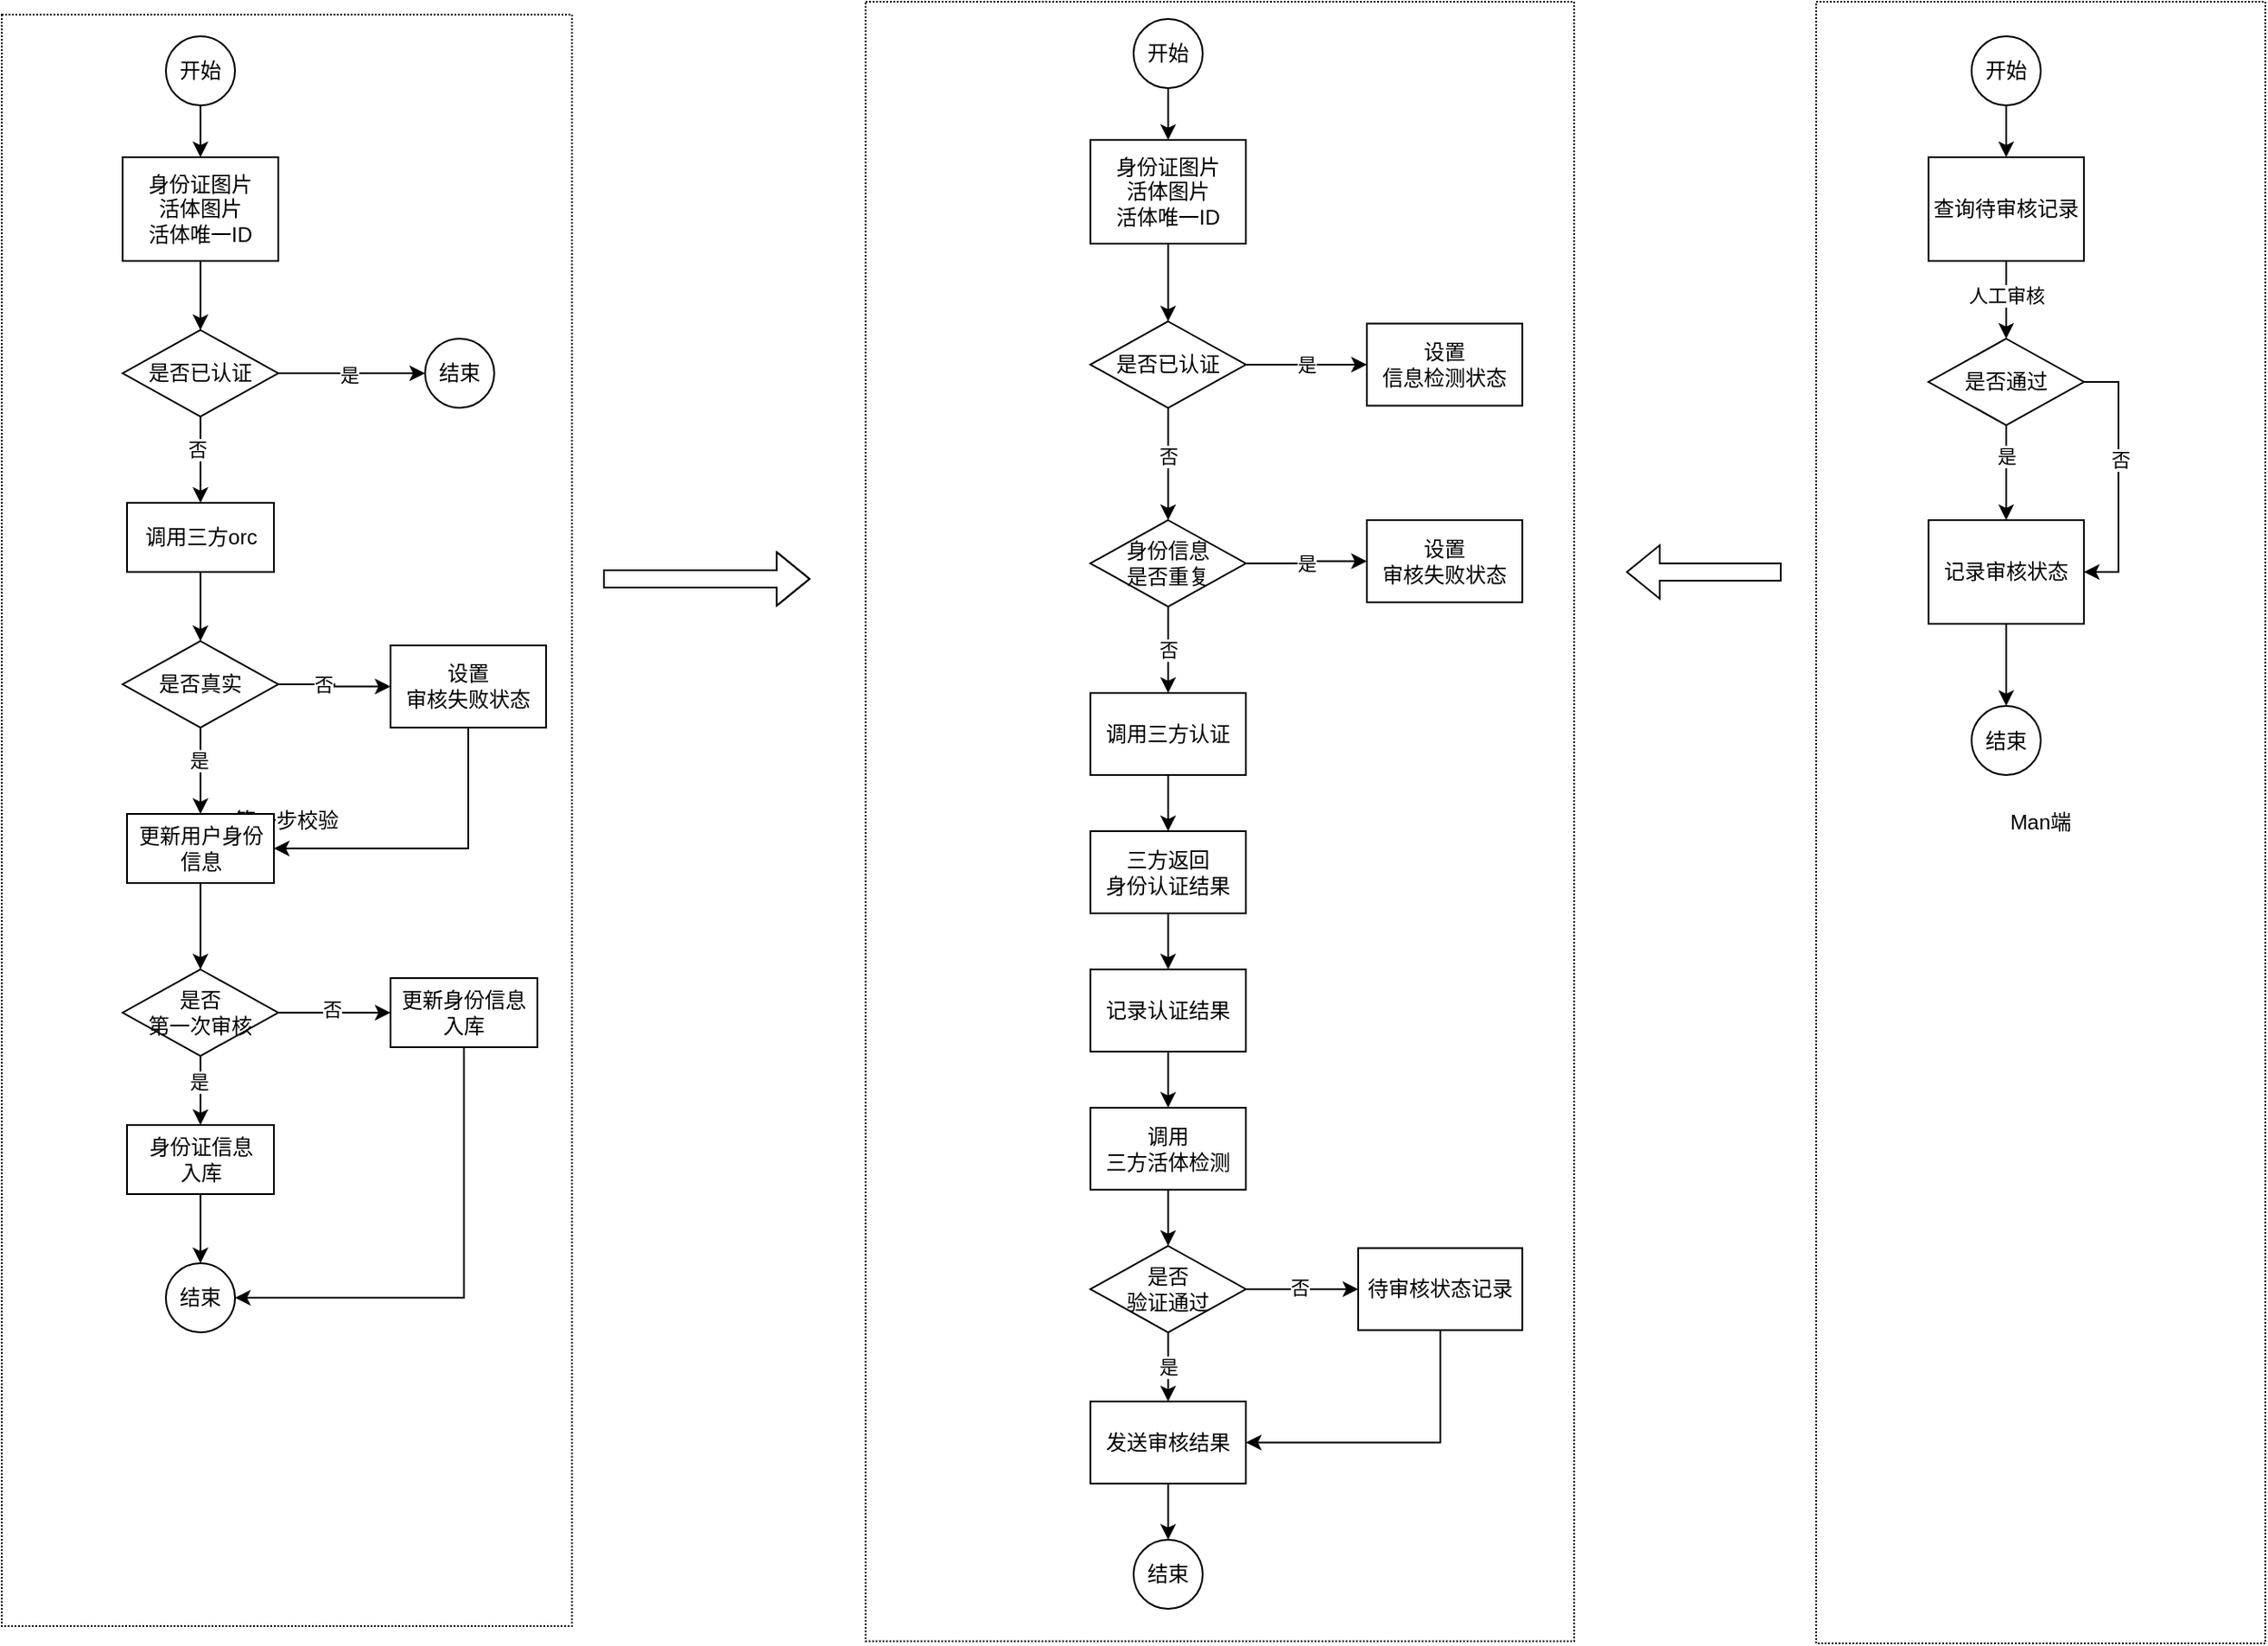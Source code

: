 <mxfile version="16.4.6" type="github">
  <diagram id="C5RBs43oDa-KdzZeNtuy" name="Page-1">
    <mxGraphModel dx="946" dy="604" grid="1" gridSize="10" guides="1" tooltips="1" connect="1" arrows="1" fold="1" page="1" pageScale="1" pageWidth="827" pageHeight="1169" math="0" shadow="0">
      <root>
        <mxCell id="WIyWlLk6GJQsqaUBKTNV-0" />
        <mxCell id="WIyWlLk6GJQsqaUBKTNV-1" parent="WIyWlLk6GJQsqaUBKTNV-0" />
        <mxCell id="tTdWva7OF1blu8iLClOX-86" value="Man端" style="rounded=0;whiteSpace=wrap;html=1;dashed=1;dashPattern=1 1;" vertex="1" parent="WIyWlLk6GJQsqaUBKTNV-1">
          <mxGeometry x="1080" y="10" width="260" height="950" as="geometry" />
        </mxCell>
        <mxCell id="tTdWva7OF1blu8iLClOX-85" value="" style="rounded=0;whiteSpace=wrap;html=1;dashed=1;dashPattern=1 1;" vertex="1" parent="WIyWlLk6GJQsqaUBKTNV-1">
          <mxGeometry x="530" y="10" width="410" height="948.75" as="geometry" />
        </mxCell>
        <mxCell id="tTdWva7OF1blu8iLClOX-84" value="第一步校验" style="rounded=0;whiteSpace=wrap;html=1;dashed=1;dashPattern=1 1;" vertex="1" parent="WIyWlLk6GJQsqaUBKTNV-1">
          <mxGeometry x="30" y="17.5" width="330" height="932.5" as="geometry" />
        </mxCell>
        <mxCell id="tTdWva7OF1blu8iLClOX-15" style="edgeStyle=orthogonalEdgeStyle;rounded=0;orthogonalLoop=1;jettySize=auto;html=1;exitX=0.5;exitY=1;exitDx=0;exitDy=0;entryX=0.5;entryY=0;entryDx=0;entryDy=0;" edge="1" parent="WIyWlLk6GJQsqaUBKTNV-1" source="tTdWva7OF1blu8iLClOX-0" target="tTdWva7OF1blu8iLClOX-1">
          <mxGeometry relative="1" as="geometry" />
        </mxCell>
        <mxCell id="tTdWva7OF1blu8iLClOX-0" value="开始" style="ellipse;whiteSpace=wrap;html=1;aspect=fixed;" vertex="1" parent="WIyWlLk6GJQsqaUBKTNV-1">
          <mxGeometry x="125" y="30" width="40" height="40" as="geometry" />
        </mxCell>
        <mxCell id="tTdWva7OF1blu8iLClOX-16" style="edgeStyle=orthogonalEdgeStyle;rounded=0;orthogonalLoop=1;jettySize=auto;html=1;exitX=0.5;exitY=1;exitDx=0;exitDy=0;entryX=0.5;entryY=0;entryDx=0;entryDy=0;" edge="1" parent="WIyWlLk6GJQsqaUBKTNV-1" source="tTdWva7OF1blu8iLClOX-1" target="tTdWva7OF1blu8iLClOX-2">
          <mxGeometry relative="1" as="geometry" />
        </mxCell>
        <mxCell id="tTdWva7OF1blu8iLClOX-1" value="身份证图片&lt;br&gt;活体图片&lt;br&gt;活体唯一ID" style="rounded=0;whiteSpace=wrap;html=1;" vertex="1" parent="WIyWlLk6GJQsqaUBKTNV-1">
          <mxGeometry x="100" y="100" width="90" height="60" as="geometry" />
        </mxCell>
        <mxCell id="tTdWva7OF1blu8iLClOX-17" style="rounded=0;orthogonalLoop=1;jettySize=auto;html=1;exitX=0.5;exitY=1;exitDx=0;exitDy=0;entryX=0.5;entryY=0;entryDx=0;entryDy=0;" edge="1" parent="WIyWlLk6GJQsqaUBKTNV-1" source="tTdWva7OF1blu8iLClOX-2" target="tTdWva7OF1blu8iLClOX-5">
          <mxGeometry relative="1" as="geometry" />
        </mxCell>
        <mxCell id="tTdWva7OF1blu8iLClOX-27" value="否" style="edgeLabel;html=1;align=center;verticalAlign=middle;resizable=0;points=[];" vertex="1" connectable="0" parent="tTdWva7OF1blu8iLClOX-17">
          <mxGeometry x="-0.236" y="-2" relative="1" as="geometry">
            <mxPoint as="offset" />
          </mxGeometry>
        </mxCell>
        <mxCell id="tTdWva7OF1blu8iLClOX-25" style="edgeStyle=orthogonalEdgeStyle;rounded=0;orthogonalLoop=1;jettySize=auto;html=1;exitX=1;exitY=0.5;exitDx=0;exitDy=0;entryX=0;entryY=0.5;entryDx=0;entryDy=0;" edge="1" parent="WIyWlLk6GJQsqaUBKTNV-1" source="tTdWva7OF1blu8iLClOX-2" target="tTdWva7OF1blu8iLClOX-3">
          <mxGeometry relative="1" as="geometry" />
        </mxCell>
        <mxCell id="tTdWva7OF1blu8iLClOX-26" value="是" style="edgeLabel;html=1;align=center;verticalAlign=middle;resizable=0;points=[];" vertex="1" connectable="0" parent="tTdWva7OF1blu8iLClOX-25">
          <mxGeometry x="-0.035" y="-1" relative="1" as="geometry">
            <mxPoint as="offset" />
          </mxGeometry>
        </mxCell>
        <mxCell id="tTdWva7OF1blu8iLClOX-2" value="是否已认证" style="rhombus;whiteSpace=wrap;html=1;" vertex="1" parent="WIyWlLk6GJQsqaUBKTNV-1">
          <mxGeometry x="100" y="200" width="90" height="50" as="geometry" />
        </mxCell>
        <mxCell id="tTdWva7OF1blu8iLClOX-3" value="结束" style="ellipse;whiteSpace=wrap;html=1;aspect=fixed;" vertex="1" parent="WIyWlLk6GJQsqaUBKTNV-1">
          <mxGeometry x="275" y="205" width="40" height="40" as="geometry" />
        </mxCell>
        <mxCell id="tTdWva7OF1blu8iLClOX-18" style="rounded=0;orthogonalLoop=1;jettySize=auto;html=1;exitX=0.5;exitY=1;exitDx=0;exitDy=0;entryX=0.5;entryY=0;entryDx=0;entryDy=0;" edge="1" parent="WIyWlLk6GJQsqaUBKTNV-1" source="tTdWva7OF1blu8iLClOX-5" target="tTdWva7OF1blu8iLClOX-6">
          <mxGeometry relative="1" as="geometry" />
        </mxCell>
        <mxCell id="tTdWva7OF1blu8iLClOX-5" value="调用三方orc" style="rounded=0;whiteSpace=wrap;html=1;" vertex="1" parent="WIyWlLk6GJQsqaUBKTNV-1">
          <mxGeometry x="102.5" y="300" width="85" height="40" as="geometry" />
        </mxCell>
        <mxCell id="tTdWva7OF1blu8iLClOX-19" style="edgeStyle=orthogonalEdgeStyle;rounded=0;orthogonalLoop=1;jettySize=auto;html=1;exitX=0.5;exitY=1;exitDx=0;exitDy=0;" edge="1" parent="WIyWlLk6GJQsqaUBKTNV-1" source="tTdWva7OF1blu8iLClOX-6" target="tTdWva7OF1blu8iLClOX-9">
          <mxGeometry relative="1" as="geometry" />
        </mxCell>
        <mxCell id="tTdWva7OF1blu8iLClOX-29" value="是" style="edgeLabel;html=1;align=center;verticalAlign=middle;resizable=0;points=[];" vertex="1" connectable="0" parent="tTdWva7OF1blu8iLClOX-19">
          <mxGeometry x="-0.25" y="-1" relative="1" as="geometry">
            <mxPoint as="offset" />
          </mxGeometry>
        </mxCell>
        <mxCell id="tTdWva7OF1blu8iLClOX-24" style="edgeStyle=orthogonalEdgeStyle;rounded=0;orthogonalLoop=1;jettySize=auto;html=1;exitX=1;exitY=0.5;exitDx=0;exitDy=0;entryX=0;entryY=0.5;entryDx=0;entryDy=0;" edge="1" parent="WIyWlLk6GJQsqaUBKTNV-1" source="tTdWva7OF1blu8iLClOX-6" target="tTdWva7OF1blu8iLClOX-7">
          <mxGeometry relative="1" as="geometry" />
        </mxCell>
        <mxCell id="tTdWva7OF1blu8iLClOX-28" value="否" style="edgeLabel;html=1;align=center;verticalAlign=middle;resizable=0;points=[];" vertex="1" connectable="0" parent="tTdWva7OF1blu8iLClOX-24">
          <mxGeometry x="-0.233" relative="1" as="geometry">
            <mxPoint as="offset" />
          </mxGeometry>
        </mxCell>
        <mxCell id="tTdWva7OF1blu8iLClOX-6" value="是否真实" style="rhombus;whiteSpace=wrap;html=1;" vertex="1" parent="WIyWlLk6GJQsqaUBKTNV-1">
          <mxGeometry x="100" y="380" width="90" height="50" as="geometry" />
        </mxCell>
        <mxCell id="tTdWva7OF1blu8iLClOX-30" style="edgeStyle=orthogonalEdgeStyle;rounded=0;orthogonalLoop=1;jettySize=auto;html=1;exitX=0.5;exitY=1;exitDx=0;exitDy=0;entryX=1;entryY=0.5;entryDx=0;entryDy=0;" edge="1" parent="WIyWlLk6GJQsqaUBKTNV-1" source="tTdWva7OF1blu8iLClOX-7" target="tTdWva7OF1blu8iLClOX-9">
          <mxGeometry relative="1" as="geometry" />
        </mxCell>
        <mxCell id="tTdWva7OF1blu8iLClOX-7" value="设置&lt;br&gt;审核失败状态" style="rounded=0;whiteSpace=wrap;html=1;" vertex="1" parent="WIyWlLk6GJQsqaUBKTNV-1">
          <mxGeometry x="255" y="382.5" width="90" height="47.5" as="geometry" />
        </mxCell>
        <mxCell id="tTdWva7OF1blu8iLClOX-20" style="edgeStyle=orthogonalEdgeStyle;rounded=0;orthogonalLoop=1;jettySize=auto;html=1;exitX=0.5;exitY=1;exitDx=0;exitDy=0;entryX=0.5;entryY=0;entryDx=0;entryDy=0;" edge="1" parent="WIyWlLk6GJQsqaUBKTNV-1" source="tTdWva7OF1blu8iLClOX-9" target="tTdWva7OF1blu8iLClOX-11">
          <mxGeometry relative="1" as="geometry" />
        </mxCell>
        <mxCell id="tTdWva7OF1blu8iLClOX-9" value="更新用户身份信息" style="rounded=0;whiteSpace=wrap;html=1;" vertex="1" parent="WIyWlLk6GJQsqaUBKTNV-1">
          <mxGeometry x="102.5" y="480" width="85" height="40" as="geometry" />
        </mxCell>
        <mxCell id="tTdWva7OF1blu8iLClOX-21" style="edgeStyle=orthogonalEdgeStyle;rounded=0;orthogonalLoop=1;jettySize=auto;html=1;exitX=0.5;exitY=1;exitDx=0;exitDy=0;entryX=0.5;entryY=0;entryDx=0;entryDy=0;" edge="1" parent="WIyWlLk6GJQsqaUBKTNV-1" source="tTdWva7OF1blu8iLClOX-11" target="tTdWva7OF1blu8iLClOX-13">
          <mxGeometry relative="1" as="geometry" />
        </mxCell>
        <mxCell id="tTdWva7OF1blu8iLClOX-33" value="是" style="edgeLabel;html=1;align=center;verticalAlign=middle;resizable=0;points=[];" vertex="1" connectable="0" parent="tTdWva7OF1blu8iLClOX-21">
          <mxGeometry x="-0.25" y="-1" relative="1" as="geometry">
            <mxPoint as="offset" />
          </mxGeometry>
        </mxCell>
        <mxCell id="tTdWva7OF1blu8iLClOX-31" style="edgeStyle=none;rounded=0;orthogonalLoop=1;jettySize=auto;html=1;entryX=0;entryY=0.5;entryDx=0;entryDy=0;" edge="1" parent="WIyWlLk6GJQsqaUBKTNV-1" source="tTdWva7OF1blu8iLClOX-11" target="tTdWva7OF1blu8iLClOX-14">
          <mxGeometry relative="1" as="geometry">
            <mxPoint x="215" y="595" as="targetPoint" />
          </mxGeometry>
        </mxCell>
        <mxCell id="tTdWva7OF1blu8iLClOX-34" value="否" style="edgeLabel;html=1;align=center;verticalAlign=middle;resizable=0;points=[];" vertex="1" connectable="0" parent="tTdWva7OF1blu8iLClOX-31">
          <mxGeometry x="-0.046" y="2" relative="1" as="geometry">
            <mxPoint as="offset" />
          </mxGeometry>
        </mxCell>
        <mxCell id="tTdWva7OF1blu8iLClOX-11" value="是否&lt;br&gt;第一次审核" style="rhombus;whiteSpace=wrap;html=1;" vertex="1" parent="WIyWlLk6GJQsqaUBKTNV-1">
          <mxGeometry x="100" y="570" width="90" height="50" as="geometry" />
        </mxCell>
        <mxCell id="tTdWva7OF1blu8iLClOX-12" value="结束" style="ellipse;whiteSpace=wrap;html=1;aspect=fixed;" vertex="1" parent="WIyWlLk6GJQsqaUBKTNV-1">
          <mxGeometry x="125" y="740" width="40" height="40" as="geometry" />
        </mxCell>
        <mxCell id="tTdWva7OF1blu8iLClOX-22" style="edgeStyle=orthogonalEdgeStyle;rounded=0;orthogonalLoop=1;jettySize=auto;html=1;exitX=0.5;exitY=1;exitDx=0;exitDy=0;entryX=0.5;entryY=0;entryDx=0;entryDy=0;" edge="1" parent="WIyWlLk6GJQsqaUBKTNV-1" source="tTdWva7OF1blu8iLClOX-13" target="tTdWva7OF1blu8iLClOX-12">
          <mxGeometry relative="1" as="geometry" />
        </mxCell>
        <mxCell id="tTdWva7OF1blu8iLClOX-13" value="身份证信息&lt;br&gt;入库" style="rounded=0;whiteSpace=wrap;html=1;" vertex="1" parent="WIyWlLk6GJQsqaUBKTNV-1">
          <mxGeometry x="102.5" y="660" width="85" height="40" as="geometry" />
        </mxCell>
        <mxCell id="tTdWva7OF1blu8iLClOX-32" style="edgeStyle=orthogonalEdgeStyle;rounded=0;orthogonalLoop=1;jettySize=auto;html=1;exitX=0.5;exitY=1;exitDx=0;exitDy=0;entryX=1;entryY=0.5;entryDx=0;entryDy=0;" edge="1" parent="WIyWlLk6GJQsqaUBKTNV-1" source="tTdWva7OF1blu8iLClOX-14" target="tTdWva7OF1blu8iLClOX-12">
          <mxGeometry relative="1" as="geometry" />
        </mxCell>
        <mxCell id="tTdWva7OF1blu8iLClOX-14" value="更新身份信息&lt;br&gt;入库" style="rounded=0;whiteSpace=wrap;html=1;" vertex="1" parent="WIyWlLk6GJQsqaUBKTNV-1">
          <mxGeometry x="255" y="575" width="85" height="40" as="geometry" />
        </mxCell>
        <mxCell id="tTdWva7OF1blu8iLClOX-45" style="edgeStyle=orthogonalEdgeStyle;rounded=0;orthogonalLoop=1;jettySize=auto;html=1;exitX=0.5;exitY=1;exitDx=0;exitDy=0;" edge="1" parent="WIyWlLk6GJQsqaUBKTNV-1" source="tTdWva7OF1blu8iLClOX-35" target="tTdWva7OF1blu8iLClOX-36">
          <mxGeometry relative="1" as="geometry" />
        </mxCell>
        <mxCell id="tTdWva7OF1blu8iLClOX-35" value="开始" style="ellipse;whiteSpace=wrap;html=1;aspect=fixed;" vertex="1" parent="WIyWlLk6GJQsqaUBKTNV-1">
          <mxGeometry x="685" y="20" width="40" height="40" as="geometry" />
        </mxCell>
        <mxCell id="tTdWva7OF1blu8iLClOX-44" style="edgeStyle=orthogonalEdgeStyle;rounded=0;orthogonalLoop=1;jettySize=auto;html=1;exitX=0.5;exitY=1;exitDx=0;exitDy=0;entryX=0.5;entryY=0;entryDx=0;entryDy=0;" edge="1" parent="WIyWlLk6GJQsqaUBKTNV-1" source="tTdWva7OF1blu8iLClOX-36" target="tTdWva7OF1blu8iLClOX-37">
          <mxGeometry relative="1" as="geometry" />
        </mxCell>
        <mxCell id="tTdWva7OF1blu8iLClOX-36" value="身份证图片&lt;br&gt;活体图片&lt;br&gt;活体唯一ID" style="rounded=0;whiteSpace=wrap;html=1;" vertex="1" parent="WIyWlLk6GJQsqaUBKTNV-1">
          <mxGeometry x="660" y="90" width="90" height="60" as="geometry" />
        </mxCell>
        <mxCell id="tTdWva7OF1blu8iLClOX-40" style="edgeStyle=orthogonalEdgeStyle;rounded=0;orthogonalLoop=1;jettySize=auto;html=1;exitX=1;exitY=0.5;exitDx=0;exitDy=0;" edge="1" parent="WIyWlLk6GJQsqaUBKTNV-1" source="tTdWva7OF1blu8iLClOX-37" target="tTdWva7OF1blu8iLClOX-38">
          <mxGeometry relative="1" as="geometry" />
        </mxCell>
        <mxCell id="tTdWva7OF1blu8iLClOX-42" value="是" style="edgeLabel;html=1;align=center;verticalAlign=middle;resizable=0;points=[];" vertex="1" connectable="0" parent="tTdWva7OF1blu8iLClOX-40">
          <mxGeometry x="-0.001" relative="1" as="geometry">
            <mxPoint as="offset" />
          </mxGeometry>
        </mxCell>
        <mxCell id="tTdWva7OF1blu8iLClOX-41" style="edgeStyle=orthogonalEdgeStyle;rounded=0;orthogonalLoop=1;jettySize=auto;html=1;exitX=0.5;exitY=1;exitDx=0;exitDy=0;entryX=0.5;entryY=0;entryDx=0;entryDy=0;" edge="1" parent="WIyWlLk6GJQsqaUBKTNV-1" source="tTdWva7OF1blu8iLClOX-37" target="tTdWva7OF1blu8iLClOX-39">
          <mxGeometry relative="1" as="geometry" />
        </mxCell>
        <mxCell id="tTdWva7OF1blu8iLClOX-43" value="否" style="edgeLabel;html=1;align=center;verticalAlign=middle;resizable=0;points=[];" vertex="1" connectable="0" parent="tTdWva7OF1blu8iLClOX-41">
          <mxGeometry x="-0.15" relative="1" as="geometry">
            <mxPoint as="offset" />
          </mxGeometry>
        </mxCell>
        <mxCell id="tTdWva7OF1blu8iLClOX-37" value="是否已认证" style="rhombus;whiteSpace=wrap;html=1;" vertex="1" parent="WIyWlLk6GJQsqaUBKTNV-1">
          <mxGeometry x="660" y="195" width="90" height="50" as="geometry" />
        </mxCell>
        <mxCell id="tTdWva7OF1blu8iLClOX-38" value="设置&lt;br&gt;信息检测状态" style="rounded=0;whiteSpace=wrap;html=1;" vertex="1" parent="WIyWlLk6GJQsqaUBKTNV-1">
          <mxGeometry x="820" y="196.25" width="90" height="47.5" as="geometry" />
        </mxCell>
        <mxCell id="tTdWva7OF1blu8iLClOX-47" value="是" style="edgeStyle=orthogonalEdgeStyle;rounded=0;orthogonalLoop=1;jettySize=auto;html=1;entryX=0;entryY=0.5;entryDx=0;entryDy=0;" edge="1" parent="WIyWlLk6GJQsqaUBKTNV-1" source="tTdWva7OF1blu8iLClOX-39" target="tTdWva7OF1blu8iLClOX-46">
          <mxGeometry relative="1" as="geometry" />
        </mxCell>
        <mxCell id="tTdWva7OF1blu8iLClOX-49" value="否" style="edgeStyle=orthogonalEdgeStyle;rounded=0;orthogonalLoop=1;jettySize=auto;html=1;exitX=0.5;exitY=1;exitDx=0;exitDy=0;" edge="1" parent="WIyWlLk6GJQsqaUBKTNV-1" source="tTdWva7OF1blu8iLClOX-39" target="tTdWva7OF1blu8iLClOX-48">
          <mxGeometry relative="1" as="geometry" />
        </mxCell>
        <mxCell id="tTdWva7OF1blu8iLClOX-39" value="身份信息&lt;br&gt;是否重复" style="rhombus;whiteSpace=wrap;html=1;" vertex="1" parent="WIyWlLk6GJQsqaUBKTNV-1">
          <mxGeometry x="660" y="310" width="90" height="50" as="geometry" />
        </mxCell>
        <mxCell id="tTdWva7OF1blu8iLClOX-46" value="设置&lt;br&gt;审核失败状态" style="rounded=0;whiteSpace=wrap;html=1;" vertex="1" parent="WIyWlLk6GJQsqaUBKTNV-1">
          <mxGeometry x="820" y="310" width="90" height="47.5" as="geometry" />
        </mxCell>
        <mxCell id="tTdWva7OF1blu8iLClOX-52" style="edgeStyle=orthogonalEdgeStyle;rounded=0;orthogonalLoop=1;jettySize=auto;html=1;exitX=0.5;exitY=1;exitDx=0;exitDy=0;entryX=0.5;entryY=0;entryDx=0;entryDy=0;" edge="1" parent="WIyWlLk6GJQsqaUBKTNV-1" source="tTdWva7OF1blu8iLClOX-48" target="tTdWva7OF1blu8iLClOX-51">
          <mxGeometry relative="1" as="geometry" />
        </mxCell>
        <mxCell id="tTdWva7OF1blu8iLClOX-48" value="调用三方认证" style="rounded=0;whiteSpace=wrap;html=1;" vertex="1" parent="WIyWlLk6GJQsqaUBKTNV-1">
          <mxGeometry x="660" y="410" width="90" height="47.5" as="geometry" />
        </mxCell>
        <mxCell id="tTdWva7OF1blu8iLClOX-54" style="edgeStyle=orthogonalEdgeStyle;rounded=0;orthogonalLoop=1;jettySize=auto;html=1;exitX=0.5;exitY=1;exitDx=0;exitDy=0;entryX=0.5;entryY=0;entryDx=0;entryDy=0;" edge="1" parent="WIyWlLk6GJQsqaUBKTNV-1" source="tTdWva7OF1blu8iLClOX-51" target="tTdWva7OF1blu8iLClOX-53">
          <mxGeometry relative="1" as="geometry" />
        </mxCell>
        <mxCell id="tTdWva7OF1blu8iLClOX-51" value="三方返回&lt;br&gt;身份认证结果" style="rounded=0;whiteSpace=wrap;html=1;" vertex="1" parent="WIyWlLk6GJQsqaUBKTNV-1">
          <mxGeometry x="660" y="490" width="90" height="47.5" as="geometry" />
        </mxCell>
        <mxCell id="tTdWva7OF1blu8iLClOX-56" style="edgeStyle=orthogonalEdgeStyle;rounded=0;orthogonalLoop=1;jettySize=auto;html=1;exitX=0.5;exitY=1;exitDx=0;exitDy=0;entryX=0.5;entryY=0;entryDx=0;entryDy=0;" edge="1" parent="WIyWlLk6GJQsqaUBKTNV-1" source="tTdWva7OF1blu8iLClOX-53" target="tTdWva7OF1blu8iLClOX-55">
          <mxGeometry relative="1" as="geometry" />
        </mxCell>
        <mxCell id="tTdWva7OF1blu8iLClOX-53" value="记录认证结果" style="rounded=0;whiteSpace=wrap;html=1;" vertex="1" parent="WIyWlLk6GJQsqaUBKTNV-1">
          <mxGeometry x="660" y="570" width="90" height="47.5" as="geometry" />
        </mxCell>
        <mxCell id="tTdWva7OF1blu8iLClOX-58" style="edgeStyle=orthogonalEdgeStyle;rounded=0;orthogonalLoop=1;jettySize=auto;html=1;exitX=0.5;exitY=1;exitDx=0;exitDy=0;entryX=0.5;entryY=0;entryDx=0;entryDy=0;" edge="1" parent="WIyWlLk6GJQsqaUBKTNV-1" source="tTdWva7OF1blu8iLClOX-55" target="tTdWva7OF1blu8iLClOX-57">
          <mxGeometry relative="1" as="geometry" />
        </mxCell>
        <mxCell id="tTdWva7OF1blu8iLClOX-55" value="调用&lt;br&gt;三方活体检测" style="rounded=0;whiteSpace=wrap;html=1;" vertex="1" parent="WIyWlLk6GJQsqaUBKTNV-1">
          <mxGeometry x="660" y="650" width="90" height="47.5" as="geometry" />
        </mxCell>
        <mxCell id="tTdWva7OF1blu8iLClOX-61" value="是" style="edgeStyle=orthogonalEdgeStyle;rounded=0;orthogonalLoop=1;jettySize=auto;html=1;exitX=0.5;exitY=1;exitDx=0;exitDy=0;entryX=0.5;entryY=0;entryDx=0;entryDy=0;" edge="1" parent="WIyWlLk6GJQsqaUBKTNV-1" source="tTdWva7OF1blu8iLClOX-57" target="tTdWva7OF1blu8iLClOX-60">
          <mxGeometry relative="1" as="geometry" />
        </mxCell>
        <mxCell id="tTdWva7OF1blu8iLClOX-65" value="" style="edgeStyle=orthogonalEdgeStyle;rounded=0;orthogonalLoop=1;jettySize=auto;html=1;" edge="1" parent="WIyWlLk6GJQsqaUBKTNV-1" source="tTdWva7OF1blu8iLClOX-57" target="tTdWva7OF1blu8iLClOX-64">
          <mxGeometry relative="1" as="geometry" />
        </mxCell>
        <mxCell id="tTdWva7OF1blu8iLClOX-67" value="否" style="edgeLabel;html=1;align=center;verticalAlign=middle;resizable=0;points=[];" vertex="1" connectable="0" parent="tTdWva7OF1blu8iLClOX-65">
          <mxGeometry x="-0.048" y="1" relative="1" as="geometry">
            <mxPoint as="offset" />
          </mxGeometry>
        </mxCell>
        <mxCell id="tTdWva7OF1blu8iLClOX-57" value="是否&lt;br&gt;验证通过" style="rhombus;whiteSpace=wrap;html=1;" vertex="1" parent="WIyWlLk6GJQsqaUBKTNV-1">
          <mxGeometry x="660" y="730" width="90" height="50" as="geometry" />
        </mxCell>
        <mxCell id="tTdWva7OF1blu8iLClOX-63" style="edgeStyle=orthogonalEdgeStyle;rounded=0;orthogonalLoop=1;jettySize=auto;html=1;exitX=0.5;exitY=1;exitDx=0;exitDy=0;entryX=0.5;entryY=0;entryDx=0;entryDy=0;" edge="1" parent="WIyWlLk6GJQsqaUBKTNV-1" source="tTdWva7OF1blu8iLClOX-60" target="tTdWva7OF1blu8iLClOX-62">
          <mxGeometry relative="1" as="geometry" />
        </mxCell>
        <mxCell id="tTdWva7OF1blu8iLClOX-60" value="发送审核结果" style="rounded=0;whiteSpace=wrap;html=1;" vertex="1" parent="WIyWlLk6GJQsqaUBKTNV-1">
          <mxGeometry x="660" y="820" width="90" height="47.5" as="geometry" />
        </mxCell>
        <mxCell id="tTdWva7OF1blu8iLClOX-62" value="结束" style="ellipse;whiteSpace=wrap;html=1;aspect=fixed;" vertex="1" parent="WIyWlLk6GJQsqaUBKTNV-1">
          <mxGeometry x="685" y="900" width="40" height="40" as="geometry" />
        </mxCell>
        <mxCell id="tTdWva7OF1blu8iLClOX-66" style="edgeStyle=orthogonalEdgeStyle;rounded=0;orthogonalLoop=1;jettySize=auto;html=1;exitX=0.5;exitY=1;exitDx=0;exitDy=0;entryX=1;entryY=0.5;entryDx=0;entryDy=0;" edge="1" parent="WIyWlLk6GJQsqaUBKTNV-1" source="tTdWva7OF1blu8iLClOX-64" target="tTdWva7OF1blu8iLClOX-60">
          <mxGeometry relative="1" as="geometry" />
        </mxCell>
        <mxCell id="tTdWva7OF1blu8iLClOX-64" value="待审核状态记录" style="whiteSpace=wrap;html=1;" vertex="1" parent="WIyWlLk6GJQsqaUBKTNV-1">
          <mxGeometry x="815" y="731.25" width="95" height="47.5" as="geometry" />
        </mxCell>
        <mxCell id="tTdWva7OF1blu8iLClOX-78" style="edgeStyle=orthogonalEdgeStyle;rounded=0;orthogonalLoop=1;jettySize=auto;html=1;exitX=0.5;exitY=1;exitDx=0;exitDy=0;entryX=0.5;entryY=0;entryDx=0;entryDy=0;" edge="1" parent="WIyWlLk6GJQsqaUBKTNV-1" source="tTdWva7OF1blu8iLClOX-69" target="tTdWva7OF1blu8iLClOX-70">
          <mxGeometry relative="1" as="geometry" />
        </mxCell>
        <mxCell id="tTdWva7OF1blu8iLClOX-69" value="开始" style="ellipse;whiteSpace=wrap;html=1;aspect=fixed;" vertex="1" parent="WIyWlLk6GJQsqaUBKTNV-1">
          <mxGeometry x="1170" y="30" width="40" height="40" as="geometry" />
        </mxCell>
        <mxCell id="tTdWva7OF1blu8iLClOX-79" style="edgeStyle=orthogonalEdgeStyle;rounded=0;orthogonalLoop=1;jettySize=auto;html=1;exitX=0.5;exitY=1;exitDx=0;exitDy=0;entryX=0.5;entryY=0;entryDx=0;entryDy=0;" edge="1" parent="WIyWlLk6GJQsqaUBKTNV-1" source="tTdWva7OF1blu8iLClOX-70" target="tTdWva7OF1blu8iLClOX-71">
          <mxGeometry relative="1" as="geometry" />
        </mxCell>
        <mxCell id="tTdWva7OF1blu8iLClOX-80" value="人工审核" style="edgeLabel;html=1;align=center;verticalAlign=middle;resizable=0;points=[];" vertex="1" connectable="0" parent="tTdWva7OF1blu8iLClOX-79">
          <mxGeometry x="-0.111" relative="1" as="geometry">
            <mxPoint as="offset" />
          </mxGeometry>
        </mxCell>
        <mxCell id="tTdWva7OF1blu8iLClOX-70" value="查询待审核记录" style="rounded=0;whiteSpace=wrap;html=1;" vertex="1" parent="WIyWlLk6GJQsqaUBKTNV-1">
          <mxGeometry x="1145" y="100" width="90" height="60" as="geometry" />
        </mxCell>
        <mxCell id="tTdWva7OF1blu8iLClOX-75" style="edgeStyle=orthogonalEdgeStyle;rounded=0;orthogonalLoop=1;jettySize=auto;html=1;exitX=0.5;exitY=1;exitDx=0;exitDy=0;" edge="1" parent="WIyWlLk6GJQsqaUBKTNV-1" source="tTdWva7OF1blu8iLClOX-71" target="tTdWva7OF1blu8iLClOX-72">
          <mxGeometry relative="1" as="geometry" />
        </mxCell>
        <mxCell id="tTdWva7OF1blu8iLClOX-81" value="是" style="edgeLabel;html=1;align=center;verticalAlign=middle;resizable=0;points=[];" vertex="1" connectable="0" parent="tTdWva7OF1blu8iLClOX-75">
          <mxGeometry x="-0.345" relative="1" as="geometry">
            <mxPoint as="offset" />
          </mxGeometry>
        </mxCell>
        <mxCell id="tTdWva7OF1blu8iLClOX-76" style="edgeStyle=orthogonalEdgeStyle;rounded=0;orthogonalLoop=1;jettySize=auto;html=1;exitX=1;exitY=0.5;exitDx=0;exitDy=0;entryX=1;entryY=0.5;entryDx=0;entryDy=0;" edge="1" parent="WIyWlLk6GJQsqaUBKTNV-1" source="tTdWva7OF1blu8iLClOX-71" target="tTdWva7OF1blu8iLClOX-72">
          <mxGeometry relative="1" as="geometry" />
        </mxCell>
        <mxCell id="tTdWva7OF1blu8iLClOX-82" value="否" style="edgeLabel;html=1;align=center;verticalAlign=middle;resizable=0;points=[];" vertex="1" connectable="0" parent="tTdWva7OF1blu8iLClOX-76">
          <mxGeometry x="-0.133" y="1" relative="1" as="geometry">
            <mxPoint as="offset" />
          </mxGeometry>
        </mxCell>
        <mxCell id="tTdWva7OF1blu8iLClOX-71" value="是否通过" style="rhombus;whiteSpace=wrap;html=1;" vertex="1" parent="WIyWlLk6GJQsqaUBKTNV-1">
          <mxGeometry x="1145" y="205" width="90" height="50" as="geometry" />
        </mxCell>
        <mxCell id="tTdWva7OF1blu8iLClOX-83" style="edgeStyle=orthogonalEdgeStyle;rounded=0;orthogonalLoop=1;jettySize=auto;html=1;exitX=0.5;exitY=1;exitDx=0;exitDy=0;entryX=0.5;entryY=0;entryDx=0;entryDy=0;" edge="1" parent="WIyWlLk6GJQsqaUBKTNV-1" source="tTdWva7OF1blu8iLClOX-72" target="tTdWva7OF1blu8iLClOX-74">
          <mxGeometry relative="1" as="geometry" />
        </mxCell>
        <mxCell id="tTdWva7OF1blu8iLClOX-72" value="记录审核状态" style="rounded=0;whiteSpace=wrap;html=1;" vertex="1" parent="WIyWlLk6GJQsqaUBKTNV-1">
          <mxGeometry x="1145" y="310" width="90" height="60" as="geometry" />
        </mxCell>
        <mxCell id="tTdWva7OF1blu8iLClOX-74" value="结束" style="ellipse;whiteSpace=wrap;html=1;aspect=fixed;" vertex="1" parent="WIyWlLk6GJQsqaUBKTNV-1">
          <mxGeometry x="1170" y="417.5" width="40" height="40" as="geometry" />
        </mxCell>
        <mxCell id="tTdWva7OF1blu8iLClOX-87" value="" style="shape=flexArrow;endArrow=classic;html=1;rounded=0;" edge="1" parent="WIyWlLk6GJQsqaUBKTNV-1">
          <mxGeometry width="50" height="50" relative="1" as="geometry">
            <mxPoint x="378" y="344" as="sourcePoint" />
            <mxPoint x="498" y="344" as="targetPoint" />
            <Array as="points">
              <mxPoint x="448" y="344" />
            </Array>
          </mxGeometry>
        </mxCell>
        <mxCell id="tTdWva7OF1blu8iLClOX-88" value="" style="shape=flexArrow;endArrow=classic;html=1;rounded=0;" edge="1" parent="WIyWlLk6GJQsqaUBKTNV-1">
          <mxGeometry width="50" height="50" relative="1" as="geometry">
            <mxPoint x="1060" y="340" as="sourcePoint" />
            <mxPoint x="970" y="340" as="targetPoint" />
          </mxGeometry>
        </mxCell>
      </root>
    </mxGraphModel>
  </diagram>
</mxfile>
